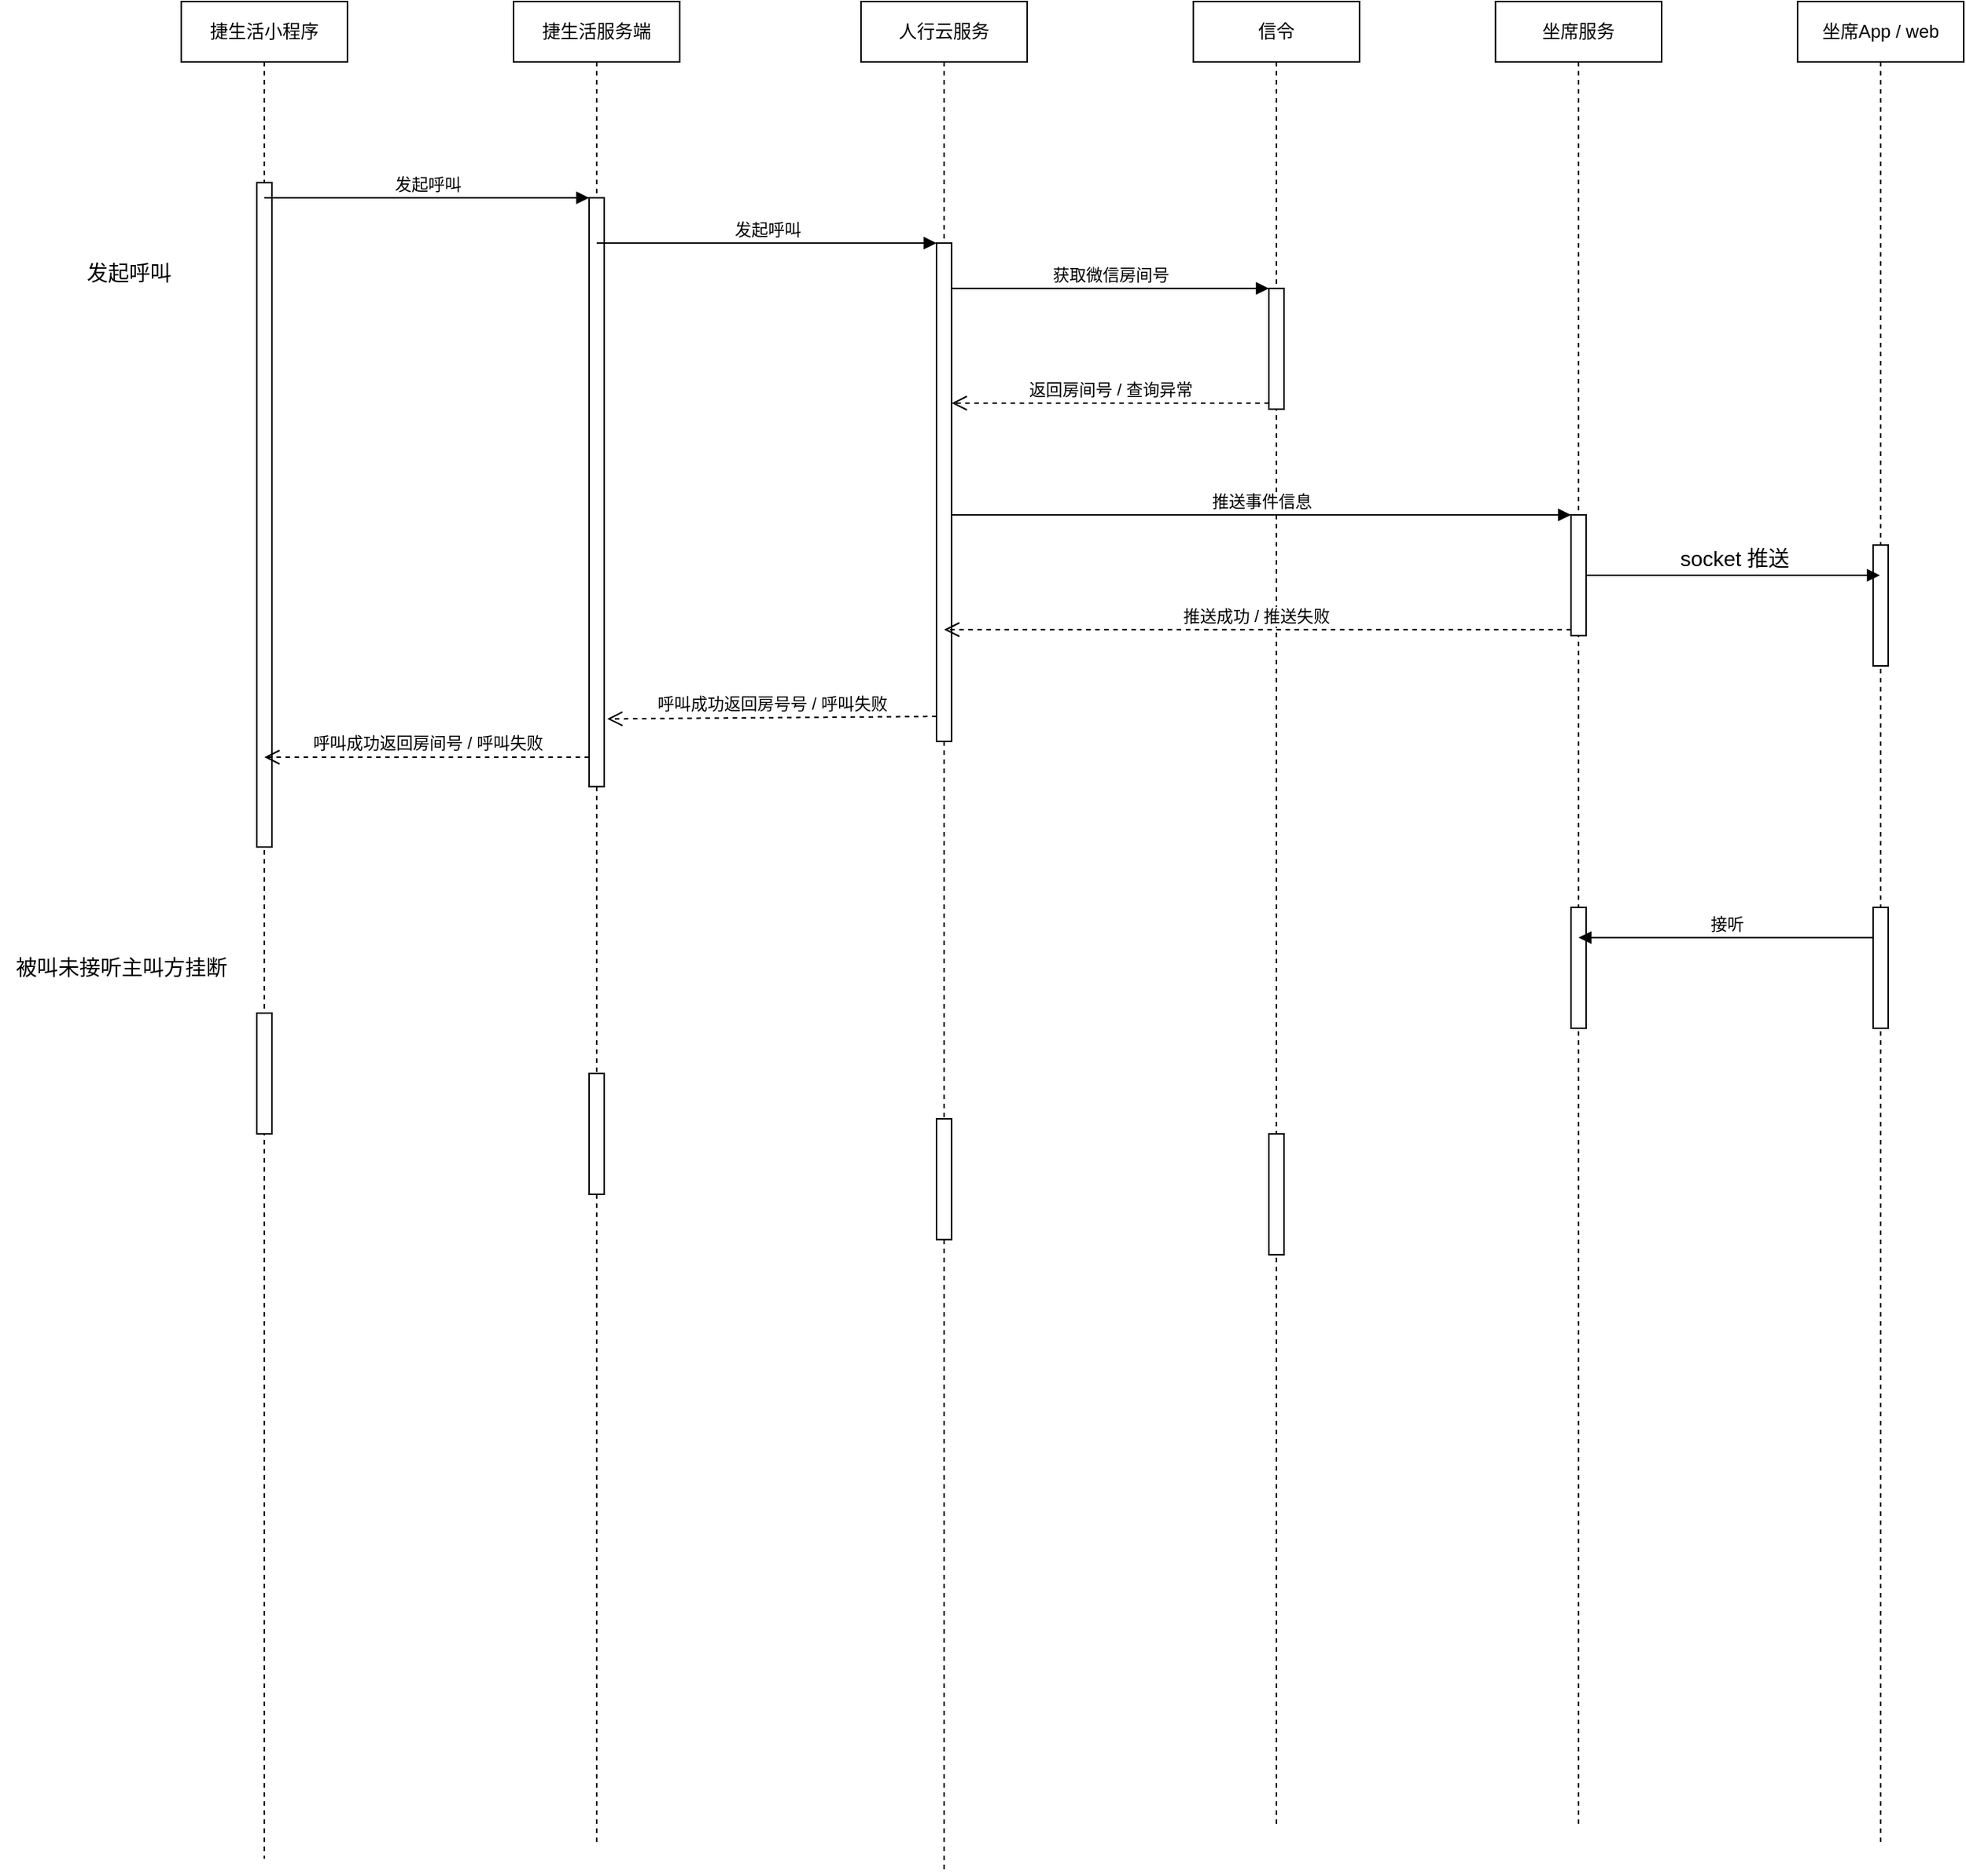 <mxfile version="17.4.6" type="github">
  <diagram id="sNJDBPW0BJDJ9a0vHnWY" name="第 1 页">
    <mxGraphModel dx="1342" dy="582" grid="1" gridSize="10" guides="1" tooltips="1" connect="1" arrows="1" fold="1" page="1" pageScale="1" pageWidth="3300" pageHeight="4681" math="0" shadow="0">
      <root>
        <mxCell id="0" />
        <mxCell id="1" parent="0" />
        <mxCell id="91EB2FIBTJb_fMzJIzi_-1" value="捷生活小程序" style="shape=umlLifeline;perimeter=lifelinePerimeter;whiteSpace=wrap;html=1;container=1;collapsible=0;recursiveResize=0;outlineConnect=0;" vertex="1" parent="1">
          <mxGeometry x="130" y="60" width="110" height="1230" as="geometry" />
        </mxCell>
        <mxCell id="91EB2FIBTJb_fMzJIzi_-28" value="" style="html=1;points=[];perimeter=orthogonalPerimeter;" vertex="1" parent="91EB2FIBTJb_fMzJIzi_-1">
          <mxGeometry x="50" y="120" width="10" height="440" as="geometry" />
        </mxCell>
        <mxCell id="91EB2FIBTJb_fMzJIzi_-35" value="" style="html=1;points=[];perimeter=orthogonalPerimeter;" vertex="1" parent="91EB2FIBTJb_fMzJIzi_-1">
          <mxGeometry x="50" y="670" width="10" height="80" as="geometry" />
        </mxCell>
        <mxCell id="91EB2FIBTJb_fMzJIzi_-2" value="捷生活服务端" style="shape=umlLifeline;perimeter=lifelinePerimeter;whiteSpace=wrap;html=1;container=1;collapsible=0;recursiveResize=0;outlineConnect=0;" vertex="1" parent="1">
          <mxGeometry x="350" y="60" width="110" height="1220" as="geometry" />
        </mxCell>
        <mxCell id="91EB2FIBTJb_fMzJIzi_-6" value="" style="html=1;points=[];perimeter=orthogonalPerimeter;" vertex="1" parent="91EB2FIBTJb_fMzJIzi_-2">
          <mxGeometry x="50" y="130" width="10" height="390" as="geometry" />
        </mxCell>
        <mxCell id="91EB2FIBTJb_fMzJIzi_-38" value="" style="html=1;points=[];perimeter=orthogonalPerimeter;" vertex="1" parent="91EB2FIBTJb_fMzJIzi_-2">
          <mxGeometry x="50" y="710" width="10" height="80" as="geometry" />
        </mxCell>
        <mxCell id="91EB2FIBTJb_fMzJIzi_-3" value="人行云服务" style="shape=umlLifeline;perimeter=lifelinePerimeter;whiteSpace=wrap;html=1;container=1;collapsible=0;recursiveResize=0;outlineConnect=0;" vertex="1" parent="1">
          <mxGeometry x="580" y="60" width="110" height="1240" as="geometry" />
        </mxCell>
        <mxCell id="91EB2FIBTJb_fMzJIzi_-10" value="" style="html=1;points=[];perimeter=orthogonalPerimeter;" vertex="1" parent="91EB2FIBTJb_fMzJIzi_-3">
          <mxGeometry x="50" y="160" width="10" height="330" as="geometry" />
        </mxCell>
        <mxCell id="91EB2FIBTJb_fMzJIzi_-32" value="" style="html=1;points=[];perimeter=orthogonalPerimeter;" vertex="1" parent="91EB2FIBTJb_fMzJIzi_-3">
          <mxGeometry x="50" y="740" width="10" height="80" as="geometry" />
        </mxCell>
        <mxCell id="91EB2FIBTJb_fMzJIzi_-4" value="坐席服务" style="shape=umlLifeline;perimeter=lifelinePerimeter;whiteSpace=wrap;html=1;container=1;collapsible=0;recursiveResize=0;outlineConnect=0;" vertex="1" parent="1">
          <mxGeometry x="1000" y="60" width="110" height="1210" as="geometry" />
        </mxCell>
        <mxCell id="91EB2FIBTJb_fMzJIzi_-22" value="" style="html=1;points=[];perimeter=orthogonalPerimeter;" vertex="1" parent="91EB2FIBTJb_fMzJIzi_-4">
          <mxGeometry x="50" y="340" width="10" height="80" as="geometry" />
        </mxCell>
        <mxCell id="91EB2FIBTJb_fMzJIzi_-30" value="" style="html=1;points=[];perimeter=orthogonalPerimeter;" vertex="1" parent="91EB2FIBTJb_fMzJIzi_-4">
          <mxGeometry x="50" y="600" width="10" height="80" as="geometry" />
        </mxCell>
        <mxCell id="91EB2FIBTJb_fMzJIzi_-5" value="坐席App / web" style="shape=umlLifeline;perimeter=lifelinePerimeter;whiteSpace=wrap;html=1;container=1;collapsible=0;recursiveResize=0;outlineConnect=0;" vertex="1" parent="1">
          <mxGeometry x="1200" y="60" width="110" height="1220" as="geometry" />
        </mxCell>
        <mxCell id="91EB2FIBTJb_fMzJIzi_-25" value="" style="html=1;points=[];perimeter=orthogonalPerimeter;" vertex="1" parent="91EB2FIBTJb_fMzJIzi_-5">
          <mxGeometry x="50" y="360" width="10" height="80" as="geometry" />
        </mxCell>
        <mxCell id="91EB2FIBTJb_fMzJIzi_-29" value="" style="html=1;points=[];perimeter=orthogonalPerimeter;" vertex="1" parent="91EB2FIBTJb_fMzJIzi_-5">
          <mxGeometry x="50" y="600" width="10" height="80" as="geometry" />
        </mxCell>
        <mxCell id="91EB2FIBTJb_fMzJIzi_-34" value="接听" style="html=1;verticalAlign=bottom;endArrow=block;rounded=0;" edge="1" parent="91EB2FIBTJb_fMzJIzi_-5" target="91EB2FIBTJb_fMzJIzi_-4">
          <mxGeometry width="80" relative="1" as="geometry">
            <mxPoint x="50" y="620" as="sourcePoint" />
            <mxPoint x="-30" y="620" as="targetPoint" />
          </mxGeometry>
        </mxCell>
        <mxCell id="91EB2FIBTJb_fMzJIzi_-7" value="发起呼叫" style="html=1;verticalAlign=bottom;endArrow=block;entryX=0;entryY=0;rounded=0;" edge="1" target="91EB2FIBTJb_fMzJIzi_-6" parent="1" source="91EB2FIBTJb_fMzJIzi_-1">
          <mxGeometry relative="1" as="geometry">
            <mxPoint x="330" y="190" as="sourcePoint" />
          </mxGeometry>
        </mxCell>
        <mxCell id="91EB2FIBTJb_fMzJIzi_-8" value="呼叫成功返回房间号 / 呼叫失败" style="html=1;verticalAlign=bottom;endArrow=open;dashed=1;endSize=8;exitX=0;exitY=0.95;rounded=0;" edge="1" source="91EB2FIBTJb_fMzJIzi_-6" parent="1" target="91EB2FIBTJb_fMzJIzi_-1">
          <mxGeometry relative="1" as="geometry">
            <mxPoint x="330" y="266" as="targetPoint" />
          </mxGeometry>
        </mxCell>
        <mxCell id="91EB2FIBTJb_fMzJIzi_-15" value="信令" style="shape=umlLifeline;perimeter=lifelinePerimeter;whiteSpace=wrap;html=1;container=1;collapsible=0;recursiveResize=0;outlineConnect=0;" vertex="1" parent="1">
          <mxGeometry x="800" y="60" width="110" height="1210" as="geometry" />
        </mxCell>
        <mxCell id="91EB2FIBTJb_fMzJIzi_-17" value="" style="html=1;points=[];perimeter=orthogonalPerimeter;" vertex="1" parent="91EB2FIBTJb_fMzJIzi_-15">
          <mxGeometry x="50" y="190" width="10" height="80" as="geometry" />
        </mxCell>
        <mxCell id="91EB2FIBTJb_fMzJIzi_-31" value="" style="html=1;points=[];perimeter=orthogonalPerimeter;" vertex="1" parent="91EB2FIBTJb_fMzJIzi_-15">
          <mxGeometry x="50" y="750" width="10" height="80" as="geometry" />
        </mxCell>
        <mxCell id="91EB2FIBTJb_fMzJIzi_-18" value="获取微信房间号" style="html=1;verticalAlign=bottom;endArrow=block;entryX=0;entryY=0;rounded=0;" edge="1" target="91EB2FIBTJb_fMzJIzi_-17" parent="1" source="91EB2FIBTJb_fMzJIzi_-10">
          <mxGeometry relative="1" as="geometry">
            <mxPoint x="650" y="250" as="sourcePoint" />
          </mxGeometry>
        </mxCell>
        <mxCell id="91EB2FIBTJb_fMzJIzi_-19" value="返回房间号 / 查询异常" style="html=1;verticalAlign=bottom;endArrow=open;dashed=1;endSize=8;exitX=0;exitY=0.95;rounded=0;" edge="1" source="91EB2FIBTJb_fMzJIzi_-17" parent="1">
          <mxGeometry relative="1" as="geometry">
            <mxPoint x="640" y="326" as="targetPoint" />
          </mxGeometry>
        </mxCell>
        <mxCell id="91EB2FIBTJb_fMzJIzi_-23" value="推送事件信息" style="html=1;verticalAlign=bottom;endArrow=block;entryX=0;entryY=0;rounded=0;" edge="1" target="91EB2FIBTJb_fMzJIzi_-22" parent="1">
          <mxGeometry relative="1" as="geometry">
            <mxPoint x="640" y="400" as="sourcePoint" />
          </mxGeometry>
        </mxCell>
        <mxCell id="91EB2FIBTJb_fMzJIzi_-24" value="推送成功 / 推送失败&amp;nbsp;" style="html=1;verticalAlign=bottom;endArrow=open;dashed=1;endSize=8;exitX=0;exitY=0.95;rounded=0;" edge="1" source="91EB2FIBTJb_fMzJIzi_-22" parent="1" target="91EB2FIBTJb_fMzJIzi_-3">
          <mxGeometry relative="1" as="geometry">
            <mxPoint x="980" y="476" as="targetPoint" />
          </mxGeometry>
        </mxCell>
        <mxCell id="91EB2FIBTJb_fMzJIzi_-11" value="发起呼叫" style="html=1;verticalAlign=bottom;endArrow=block;entryX=0;entryY=0;rounded=0;" edge="1" target="91EB2FIBTJb_fMzJIzi_-10" parent="1" source="91EB2FIBTJb_fMzJIzi_-2">
          <mxGeometry relative="1" as="geometry">
            <mxPoint x="560" y="220" as="sourcePoint" />
          </mxGeometry>
        </mxCell>
        <mxCell id="91EB2FIBTJb_fMzJIzi_-12" value="呼叫成功返回房号号 / 呼叫失败" style="html=1;verticalAlign=bottom;endArrow=open;dashed=1;endSize=8;exitX=0;exitY=0.95;rounded=0;entryX=1.2;entryY=0.885;entryDx=0;entryDy=0;entryPerimeter=0;" edge="1" source="91EB2FIBTJb_fMzJIzi_-10" parent="1" target="91EB2FIBTJb_fMzJIzi_-6">
          <mxGeometry relative="1" as="geometry">
            <mxPoint x="420" y="540" as="targetPoint" />
          </mxGeometry>
        </mxCell>
        <mxCell id="91EB2FIBTJb_fMzJIzi_-36" value="&lt;font style=&quot;font-size: 14px&quot;&gt;发起呼叫&lt;/font&gt;" style="text;html=1;align=center;verticalAlign=middle;resizable=0;points=[];autosize=1;strokeColor=none;fillColor=none;" vertex="1" parent="1">
          <mxGeometry x="60" y="230" width="70" height="20" as="geometry" />
        </mxCell>
        <mxCell id="91EB2FIBTJb_fMzJIzi_-37" value="&lt;font style=&quot;font-size: 14px&quot;&gt;被叫未接听主叫方挂断&lt;/font&gt;" style="text;html=1;align=center;verticalAlign=middle;resizable=0;points=[];autosize=1;strokeColor=none;fillColor=none;" vertex="1" parent="1">
          <mxGeometry x="10" y="690" width="160" height="20" as="geometry" />
        </mxCell>
        <mxCell id="91EB2FIBTJb_fMzJIzi_-40" value="socket 推送" style="html=1;verticalAlign=bottom;endArrow=block;rounded=0;fontSize=14;" edge="1" parent="1" target="91EB2FIBTJb_fMzJIzi_-5">
          <mxGeometry width="80" relative="1" as="geometry">
            <mxPoint x="1060" y="440" as="sourcePoint" />
            <mxPoint x="1140" y="440" as="targetPoint" />
          </mxGeometry>
        </mxCell>
      </root>
    </mxGraphModel>
  </diagram>
</mxfile>
